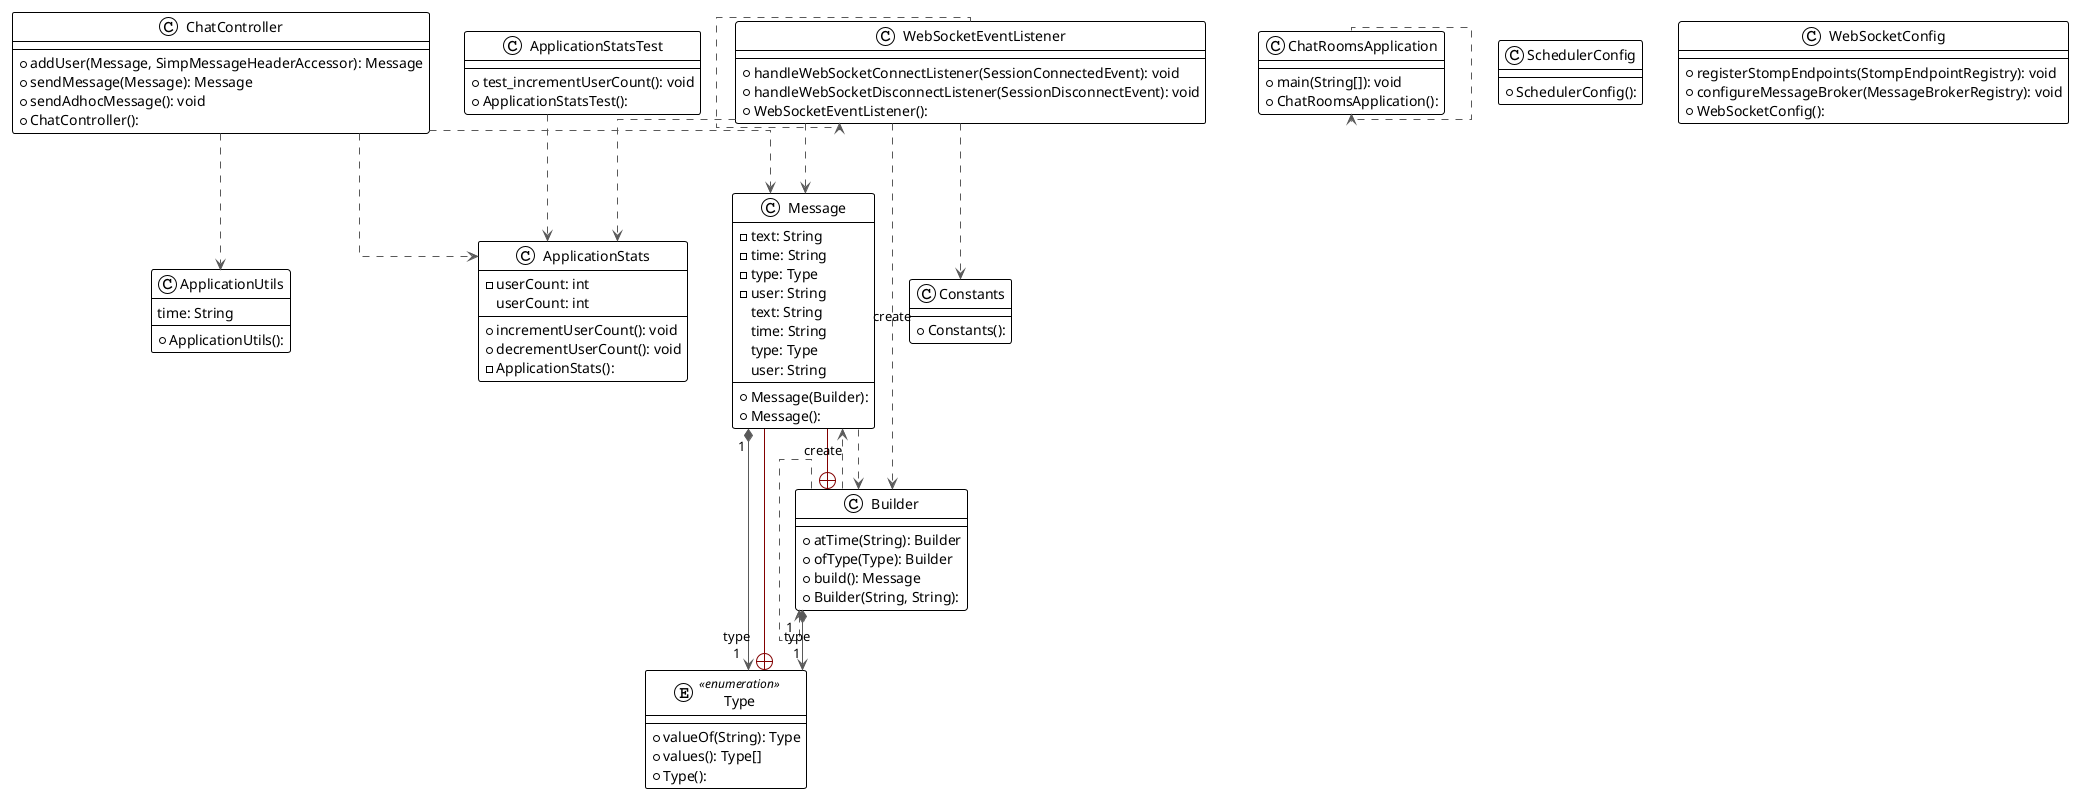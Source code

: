 @startuml

!theme plain
top to bottom direction
skinparam linetype ortho

class ApplicationStats {
  - userCount: int
   userCount: int
  + incrementUserCount(): void
  + decrementUserCount(): void
  - ApplicationStats():
}
class ApplicationStatsTest {
  + test_incrementUserCount(): void
  + ApplicationStatsTest():
}
class ApplicationUtils {
   time: String
  + ApplicationUtils():
}
class Builder {
  + atTime(String): Builder
  + ofType(Type): Builder
  + build(): Message
  + Builder(String, String):
}
class ChatController {
  + addUser(Message, SimpMessageHeaderAccessor): Message
  + sendMessage(Message): Message
  + sendAdhocMessage(): void
  + ChatController():
}
class ChatRoomsApplication {
  + main(String[]): void
  + ChatRoomsApplication():
}
class Constants {
  + Constants():
}
class Message {
  - text: String
  - time: String
  - type: Type
  - user: String
   text: String
   time: String
   type: Type
   user: String
  + Message(Builder):
  + Message():
}
class SchedulerConfig {
  + SchedulerConfig():
}
enum Type << enumeration >> {
  + valueOf(String): Type
  + values(): Type[]
  + Type():
}
class WebSocketConfig {
  + registerStompEndpoints(StompEndpointRegistry): void
  + configureMessageBroker(MessageBrokerRegistry): void
  + WebSocketConfig():
}
class WebSocketEventListener {
  + handleWebSocketConnectListener(SessionConnectedEvent): void
  + handleWebSocketDisconnectListener(SessionDisconnectEvent): void
  + WebSocketEventListener():
}

ApplicationStatsTest    -[#595959,dashed]->  ApplicationStats
Builder                 -[#595959,dashed]->  Builder
Builder                 +-[#820000,plain]-  Message
Builder                 -[#595959,dashed]->  Message                : "«create»"
Builder                "1" *-[#595959,plain]-> "type\n1" Type
ChatController          -[#595959,dashed]->  ApplicationStats
ChatController          -[#595959,dashed]->  ApplicationUtils
ChatController          -[#595959,dashed]->  Message
ChatRoomsApplication    -[#595959,dashed]->  ChatRoomsApplication
Message                 -[#595959,dashed]->  Builder
Message                "1" *-[#595959,plain]-> "type\n1" Type
Type                    +-[#820000,plain]-  Message
WebSocketEventListener  -[#595959,dashed]->  ApplicationStats
WebSocketEventListener  -[#595959,dashed]->  Builder                : "«create»"
WebSocketEventListener  -[#595959,dashed]->  Constants
WebSocketEventListener  -[#595959,dashed]->  Message
WebSocketEventListener  -[#595959,dashed]->  WebSocketEventListener
@enduml
